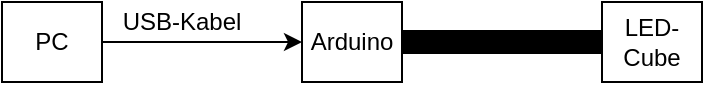 <mxfile type="device" version="12.0.0" pages="1"><diagram id="F_RpN52-S4iOmHzzPPZI" name="Page-1"><mxGraphModel grid="1" page="1" dx="782" dy="400" gridSize="10" guides="1" tooltips="1" connect="1" arrows="1" fold="1" pageScale="1" pageWidth="500" pageHeight="300" math="0" shadow="0"><root><mxCell id="0"/><mxCell id="1" parent="0"/><mxCell id="23uTFR4rOeXSiCKuW4e--7" target="23uTFR4rOeXSiCKuW4e--3" style="edgeStyle=orthogonalEdgeStyle;rounded=0;orthogonalLoop=1;jettySize=auto;html=1;" value="" parent="1" edge="1" source="23uTFR4rOeXSiCKuW4e--1"><mxGeometry as="geometry" relative="1"/></mxCell><mxCell id="23uTFR4rOeXSiCKuW4e--1" style="rounded=0;whiteSpace=wrap;html=1;" value="PC" parent="1" vertex="1"><mxGeometry width="50" as="geometry" x="80" y="120" height="40"/></mxCell><mxCell id="23uTFR4rOeXSiCKuW4e--3" style="rounded=0;whiteSpace=wrap;html=1;" value="Arduino" parent="1" vertex="1"><mxGeometry width="50" as="geometry" x="230" y="120" height="40"/></mxCell><mxCell id="23uTFR4rOeXSiCKuW4e--5" style="rounded=0;whiteSpace=wrap;html=1;" value="LED-Cube" parent="1" vertex="1"><mxGeometry width="50" as="geometry" x="380" y="120" height="40"/></mxCell><mxCell id="23uTFR4rOeXSiCKuW4e--9" style="text;html=1;strokeColor=none;fillColor=none;align=center;verticalAlign=middle;whiteSpace=wrap;rounded=0;" value="USB-Kabel" parent="1" vertex="1"><mxGeometry width="80" as="geometry" x="130" y="120" height="20"/></mxCell><mxCell id="23uTFR4rOeXSiCKuW4e--13" target="23uTFR4rOeXSiCKuW4e--5" style="endArrow=none;html=1;exitX=1;exitY=0.5;exitDx=0;exitDy=0;entryX=0;entryY=0.5;entryDx=0;entryDy=0;strokeWidth=12;" value="" parent="1" edge="1" source="23uTFR4rOeXSiCKuW4e--3"><mxGeometry width="50" as="geometry" height="50" relative="1"><mxPoint as="sourcePoint" x="80" y="230"/><mxPoint as="targetPoint" x="330" y="220"/></mxGeometry></mxCell></root></mxGraphModel></diagram></mxfile>